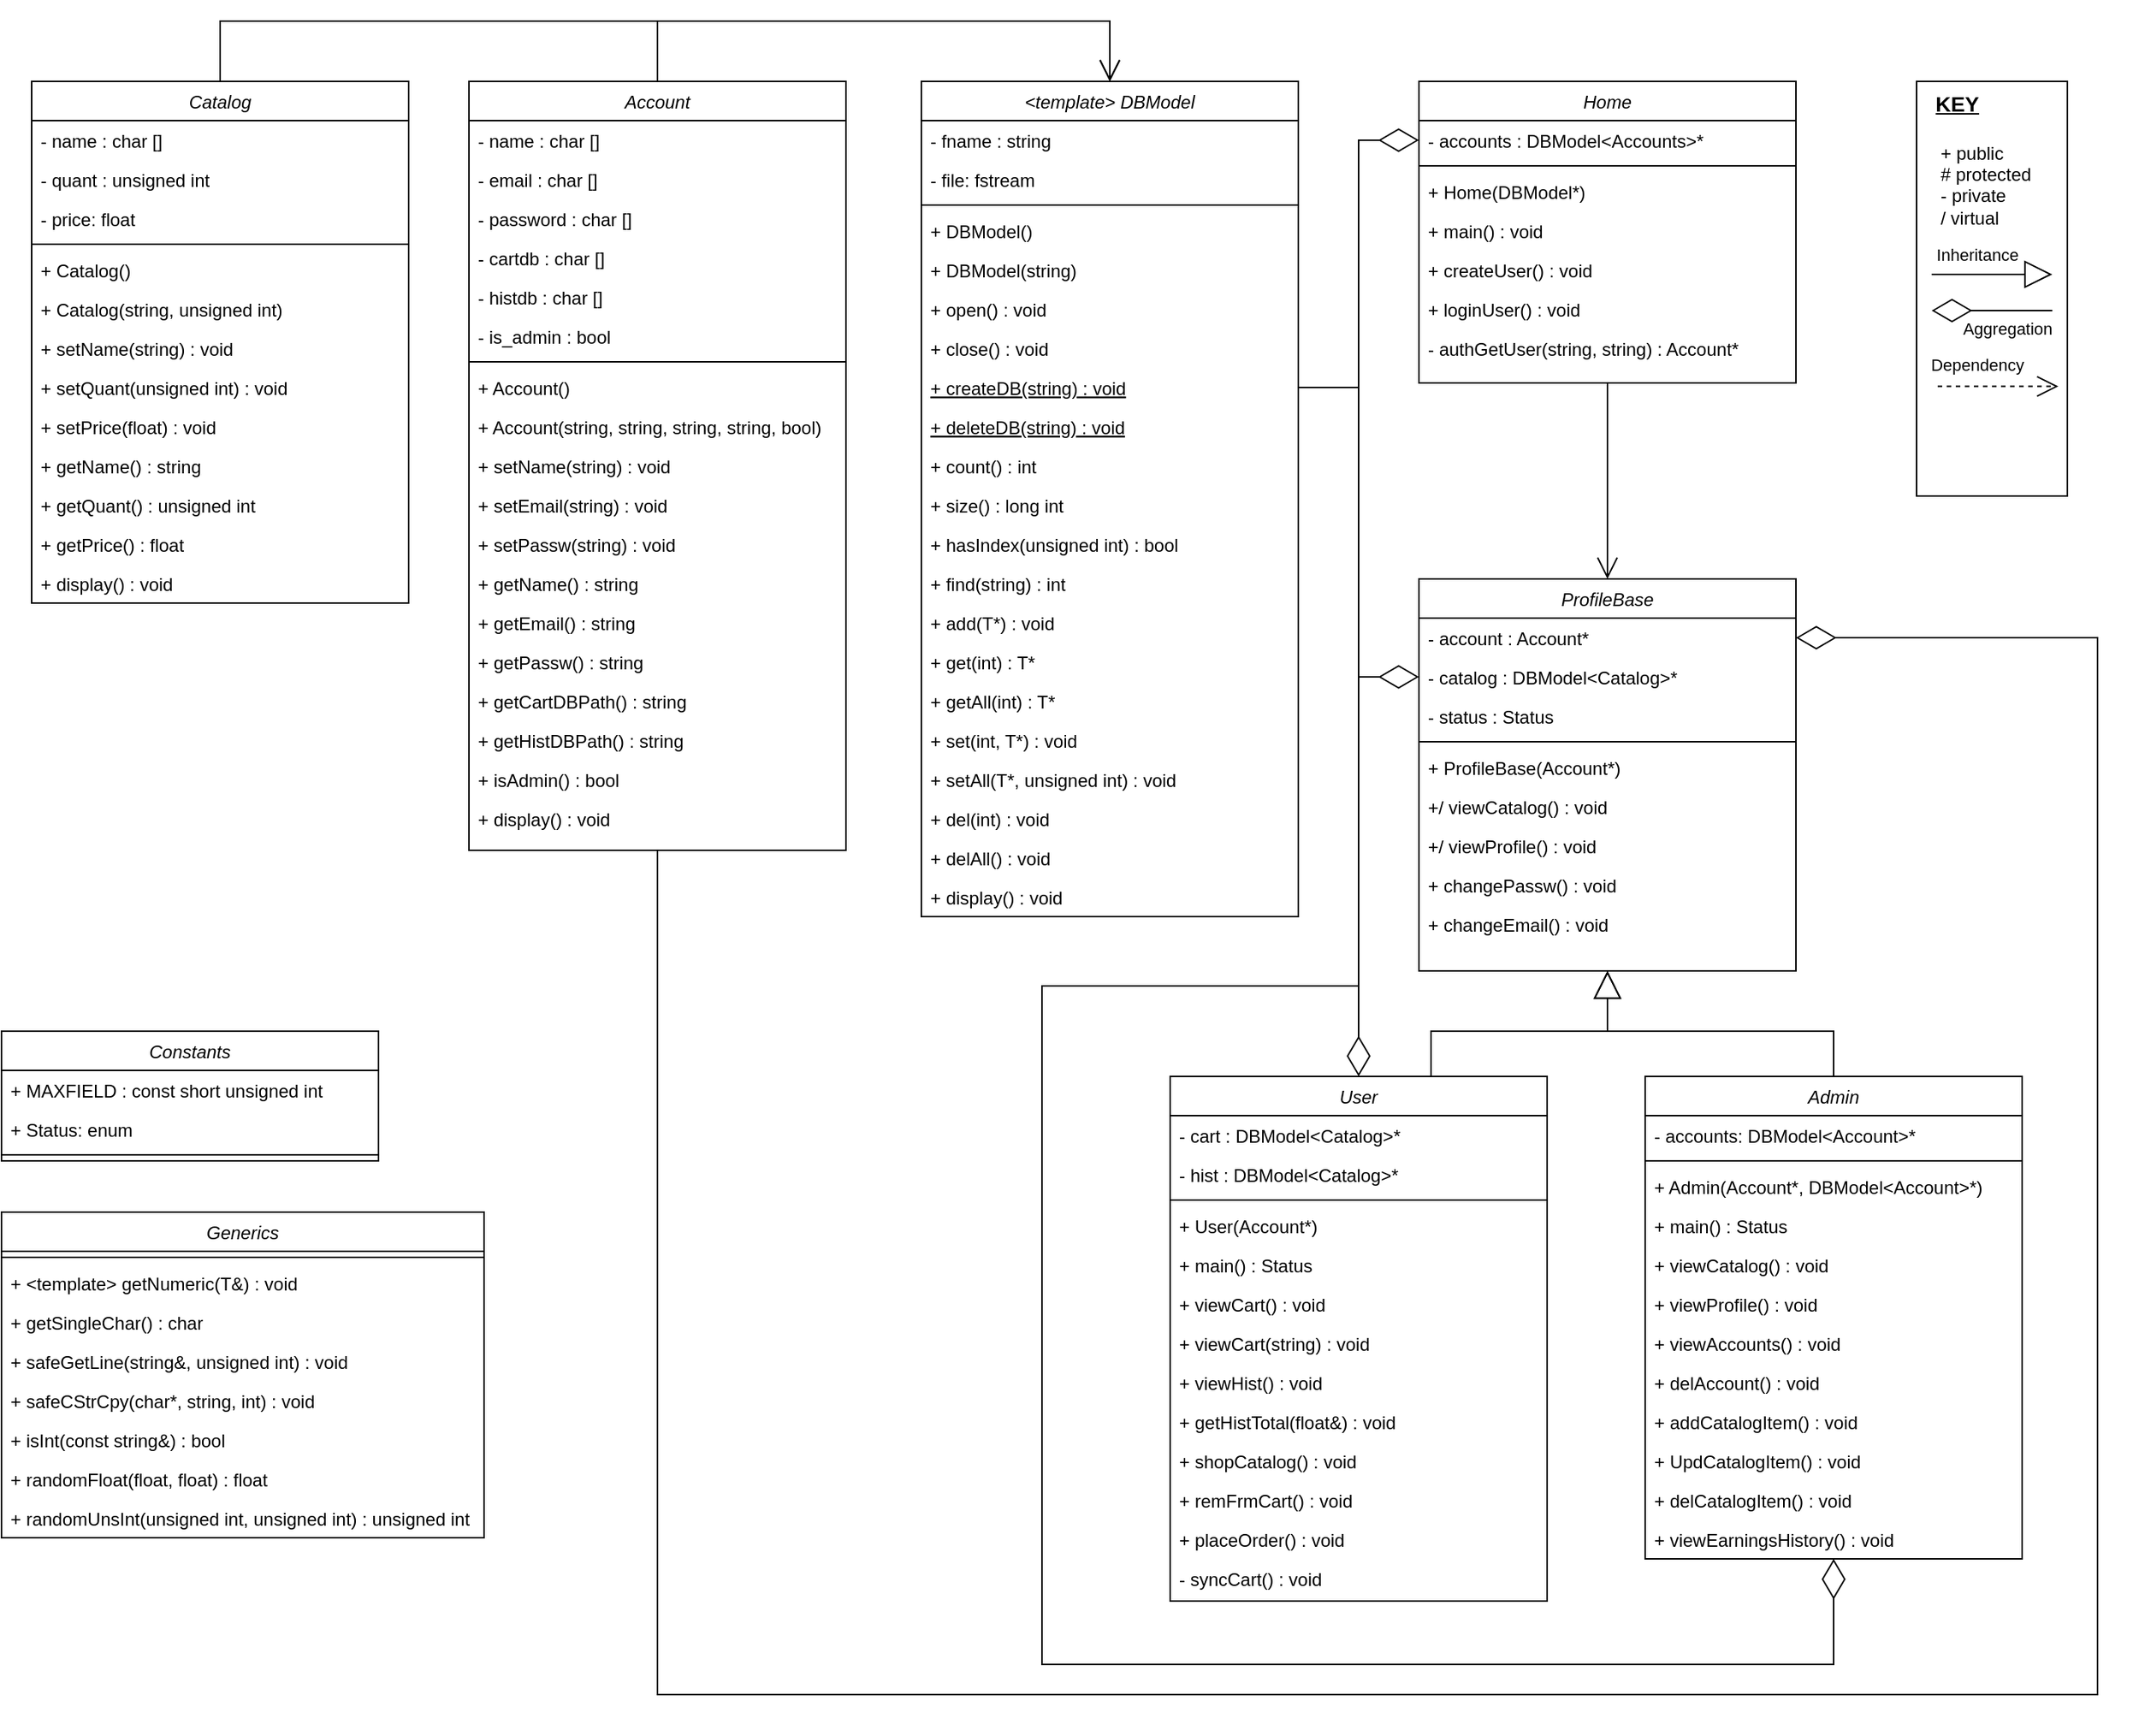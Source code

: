 <mxfile version="24.2.5" type="device">
  <diagram id="C5RBs43oDa-KdzZeNtuy" name="Page-1">
    <mxGraphModel dx="2607" dy="1520" grid="1" gridSize="10" guides="1" tooltips="1" connect="1" arrows="1" fold="1" page="1" pageScale="1" pageWidth="827" pageHeight="1169" math="0" shadow="0">
      <root>
        <mxCell id="WIyWlLk6GJQsqaUBKTNV-0" />
        <mxCell id="WIyWlLk6GJQsqaUBKTNV-1" parent="WIyWlLk6GJQsqaUBKTNV-0" />
        <mxCell id="A_SF2CJ10hSvZFllfSMF-27" value="" style="rounded=0;whiteSpace=wrap;html=1;" vertex="1" parent="WIyWlLk6GJQsqaUBKTNV-1">
          <mxGeometry x="1460" y="60" width="100" height="275" as="geometry" />
        </mxCell>
        <mxCell id="zkfFHV4jXpPFQw0GAbJ--0" value="Account" style="swimlane;fontStyle=2;align=center;verticalAlign=top;childLayout=stackLayout;horizontal=1;startSize=26;horizontalStack=0;resizeParent=1;resizeLast=0;collapsible=1;marginBottom=0;rounded=0;shadow=0;strokeWidth=1;" parent="WIyWlLk6GJQsqaUBKTNV-1" vertex="1">
          <mxGeometry x="500" y="60" width="250" height="510" as="geometry">
            <mxRectangle x="230" y="140" width="160" height="26" as="alternateBounds" />
          </mxGeometry>
        </mxCell>
        <mxCell id="zkfFHV4jXpPFQw0GAbJ--1" value="- name : char []" style="text;align=left;verticalAlign=top;spacingLeft=4;spacingRight=4;overflow=hidden;rotatable=0;points=[[0,0.5],[1,0.5]];portConstraint=eastwest;" parent="zkfFHV4jXpPFQw0GAbJ--0" vertex="1">
          <mxGeometry y="26" width="250" height="26" as="geometry" />
        </mxCell>
        <mxCell id="zkfFHV4jXpPFQw0GAbJ--2" value="- email : char []" style="text;align=left;verticalAlign=top;spacingLeft=4;spacingRight=4;overflow=hidden;rotatable=0;points=[[0,0.5],[1,0.5]];portConstraint=eastwest;rounded=0;shadow=0;html=0;" parent="zkfFHV4jXpPFQw0GAbJ--0" vertex="1">
          <mxGeometry y="52" width="250" height="26" as="geometry" />
        </mxCell>
        <mxCell id="hhxOPBRvzsJVmL06hj0q-4" value="- password : char []" style="text;align=left;verticalAlign=top;spacingLeft=4;spacingRight=4;overflow=hidden;rotatable=0;points=[[0,0.5],[1,0.5]];portConstraint=eastwest;rounded=0;shadow=0;html=0;" parent="zkfFHV4jXpPFQw0GAbJ--0" vertex="1">
          <mxGeometry y="78" width="250" height="26" as="geometry" />
        </mxCell>
        <mxCell id="hhxOPBRvzsJVmL06hj0q-8" value="- cartdb : char []" style="text;align=left;verticalAlign=top;spacingLeft=4;spacingRight=4;overflow=hidden;rotatable=0;points=[[0,0.5],[1,0.5]];portConstraint=eastwest;rounded=0;shadow=0;html=0;" parent="zkfFHV4jXpPFQw0GAbJ--0" vertex="1">
          <mxGeometry y="104" width="250" height="26" as="geometry" />
        </mxCell>
        <mxCell id="A_SF2CJ10hSvZFllfSMF-43" value="- histdb : char []" style="text;align=left;verticalAlign=top;spacingLeft=4;spacingRight=4;overflow=hidden;rotatable=0;points=[[0,0.5],[1,0.5]];portConstraint=eastwest;rounded=0;shadow=0;html=0;" vertex="1" parent="zkfFHV4jXpPFQw0GAbJ--0">
          <mxGeometry y="130" width="250" height="26" as="geometry" />
        </mxCell>
        <mxCell id="zkfFHV4jXpPFQw0GAbJ--3" value="- is_admin : bool" style="text;align=left;verticalAlign=top;spacingLeft=4;spacingRight=4;overflow=hidden;rotatable=0;points=[[0,0.5],[1,0.5]];portConstraint=eastwest;rounded=0;shadow=0;html=0;" parent="zkfFHV4jXpPFQw0GAbJ--0" vertex="1">
          <mxGeometry y="156" width="250" height="26" as="geometry" />
        </mxCell>
        <mxCell id="zkfFHV4jXpPFQw0GAbJ--4" value="" style="line;html=1;strokeWidth=1;align=left;verticalAlign=middle;spacingTop=-1;spacingLeft=3;spacingRight=3;rotatable=0;labelPosition=right;points=[];portConstraint=eastwest;" parent="zkfFHV4jXpPFQw0GAbJ--0" vertex="1">
          <mxGeometry y="182" width="250" height="8" as="geometry" />
        </mxCell>
        <mxCell id="hhxOPBRvzsJVmL06hj0q-10" value="+ Account()" style="text;align=left;verticalAlign=top;spacingLeft=4;spacingRight=4;overflow=hidden;rotatable=0;points=[[0,0.5],[1,0.5]];portConstraint=eastwest;" parent="zkfFHV4jXpPFQw0GAbJ--0" vertex="1">
          <mxGeometry y="190" width="250" height="26" as="geometry" />
        </mxCell>
        <mxCell id="hhxOPBRvzsJVmL06hj0q-11" value="+ Account(string, string, string, string, bool)" style="text;align=left;verticalAlign=top;spacingLeft=4;spacingRight=4;overflow=hidden;rotatable=0;points=[[0,0.5],[1,0.5]];portConstraint=eastwest;" parent="zkfFHV4jXpPFQw0GAbJ--0" vertex="1">
          <mxGeometry y="216" width="250" height="26" as="geometry" />
        </mxCell>
        <mxCell id="hhxOPBRvzsJVmL06hj0q-12" value="+ setName(string) : void" style="text;align=left;verticalAlign=top;spacingLeft=4;spacingRight=4;overflow=hidden;rotatable=0;points=[[0,0.5],[1,0.5]];portConstraint=eastwest;" parent="zkfFHV4jXpPFQw0GAbJ--0" vertex="1">
          <mxGeometry y="242" width="250" height="26" as="geometry" />
        </mxCell>
        <mxCell id="hhxOPBRvzsJVmL06hj0q-13" value="+ setEmail(string) : void" style="text;align=left;verticalAlign=top;spacingLeft=4;spacingRight=4;overflow=hidden;rotatable=0;points=[[0,0.5],[1,0.5]];portConstraint=eastwest;" parent="zkfFHV4jXpPFQw0GAbJ--0" vertex="1">
          <mxGeometry y="268" width="250" height="26" as="geometry" />
        </mxCell>
        <mxCell id="hhxOPBRvzsJVmL06hj0q-14" value="+ setPassw(string) : void" style="text;align=left;verticalAlign=top;spacingLeft=4;spacingRight=4;overflow=hidden;rotatable=0;points=[[0,0.5],[1,0.5]];portConstraint=eastwest;" parent="zkfFHV4jXpPFQw0GAbJ--0" vertex="1">
          <mxGeometry y="294" width="250" height="26" as="geometry" />
        </mxCell>
        <mxCell id="zkfFHV4jXpPFQw0GAbJ--5" value="+ getName() : string" style="text;align=left;verticalAlign=top;spacingLeft=4;spacingRight=4;overflow=hidden;rotatable=0;points=[[0,0.5],[1,0.5]];portConstraint=eastwest;" parent="zkfFHV4jXpPFQw0GAbJ--0" vertex="1">
          <mxGeometry y="320" width="250" height="26" as="geometry" />
        </mxCell>
        <mxCell id="hhxOPBRvzsJVmL06hj0q-5" value="+ getEmail() : string" style="text;align=left;verticalAlign=top;spacingLeft=4;spacingRight=4;overflow=hidden;rotatable=0;points=[[0,0.5],[1,0.5]];portConstraint=eastwest;" parent="zkfFHV4jXpPFQw0GAbJ--0" vertex="1">
          <mxGeometry y="346" width="250" height="26" as="geometry" />
        </mxCell>
        <mxCell id="hhxOPBRvzsJVmL06hj0q-6" value="+ getPassw() : string" style="text;align=left;verticalAlign=top;spacingLeft=4;spacingRight=4;overflow=hidden;rotatable=0;points=[[0,0.5],[1,0.5]];portConstraint=eastwest;" parent="zkfFHV4jXpPFQw0GAbJ--0" vertex="1">
          <mxGeometry y="372" width="250" height="26" as="geometry" />
        </mxCell>
        <mxCell id="hhxOPBRvzsJVmL06hj0q-7" value="+ getCartDBPath() : string" style="text;align=left;verticalAlign=top;spacingLeft=4;spacingRight=4;overflow=hidden;rotatable=0;points=[[0,0.5],[1,0.5]];portConstraint=eastwest;" parent="zkfFHV4jXpPFQw0GAbJ--0" vertex="1">
          <mxGeometry y="398" width="250" height="26" as="geometry" />
        </mxCell>
        <mxCell id="A_SF2CJ10hSvZFllfSMF-42" value="+ getHistDBPath() : string" style="text;align=left;verticalAlign=top;spacingLeft=4;spacingRight=4;overflow=hidden;rotatable=0;points=[[0,0.5],[1,0.5]];portConstraint=eastwest;" vertex="1" parent="zkfFHV4jXpPFQw0GAbJ--0">
          <mxGeometry y="424" width="250" height="26" as="geometry" />
        </mxCell>
        <mxCell id="hhxOPBRvzsJVmL06hj0q-15" value="+ isAdmin() : bool" style="text;align=left;verticalAlign=top;spacingLeft=4;spacingRight=4;overflow=hidden;rotatable=0;points=[[0,0.5],[1,0.5]];portConstraint=eastwest;" parent="zkfFHV4jXpPFQw0GAbJ--0" vertex="1">
          <mxGeometry y="450" width="250" height="26" as="geometry" />
        </mxCell>
        <mxCell id="hhxOPBRvzsJVmL06hj0q-9" value="+ display() : void" style="text;align=left;verticalAlign=top;spacingLeft=4;spacingRight=4;overflow=hidden;rotatable=0;points=[[0,0.5],[1,0.5]];portConstraint=eastwest;" parent="zkfFHV4jXpPFQw0GAbJ--0" vertex="1">
          <mxGeometry y="476" width="250" height="26" as="geometry" />
        </mxCell>
        <mxCell id="hhxOPBRvzsJVmL06hj0q-34" value="Catalog" style="swimlane;fontStyle=2;align=center;verticalAlign=top;childLayout=stackLayout;horizontal=1;startSize=26;horizontalStack=0;resizeParent=1;resizeLast=0;collapsible=1;marginBottom=0;rounded=0;shadow=0;strokeWidth=1;" parent="WIyWlLk6GJQsqaUBKTNV-1" vertex="1">
          <mxGeometry x="210" y="60" width="250" height="346" as="geometry">
            <mxRectangle x="230" y="140" width="160" height="26" as="alternateBounds" />
          </mxGeometry>
        </mxCell>
        <mxCell id="hhxOPBRvzsJVmL06hj0q-35" value="- name : char []" style="text;align=left;verticalAlign=top;spacingLeft=4;spacingRight=4;overflow=hidden;rotatable=0;points=[[0,0.5],[1,0.5]];portConstraint=eastwest;" parent="hhxOPBRvzsJVmL06hj0q-34" vertex="1">
          <mxGeometry y="26" width="250" height="26" as="geometry" />
        </mxCell>
        <mxCell id="hhxOPBRvzsJVmL06hj0q-36" value="- quant : unsigned int" style="text;align=left;verticalAlign=top;spacingLeft=4;spacingRight=4;overflow=hidden;rotatable=0;points=[[0,0.5],[1,0.5]];portConstraint=eastwest;rounded=0;shadow=0;html=0;" parent="hhxOPBRvzsJVmL06hj0q-34" vertex="1">
          <mxGeometry y="52" width="250" height="26" as="geometry" />
        </mxCell>
        <mxCell id="hhxOPBRvzsJVmL06hj0q-45" value="- price: float" style="text;align=left;verticalAlign=top;spacingLeft=4;spacingRight=4;overflow=hidden;rotatable=0;points=[[0,0.5],[1,0.5]];portConstraint=eastwest;rounded=0;shadow=0;html=0;" parent="hhxOPBRvzsJVmL06hj0q-34" vertex="1">
          <mxGeometry y="78" width="250" height="26" as="geometry" />
        </mxCell>
        <mxCell id="hhxOPBRvzsJVmL06hj0q-37" value="" style="line;html=1;strokeWidth=1;align=left;verticalAlign=middle;spacingTop=-1;spacingLeft=3;spacingRight=3;rotatable=0;labelPosition=right;points=[];portConstraint=eastwest;" parent="hhxOPBRvzsJVmL06hj0q-34" vertex="1">
          <mxGeometry y="104" width="250" height="8" as="geometry" />
        </mxCell>
        <mxCell id="hhxOPBRvzsJVmL06hj0q-38" value="+ Catalog()" style="text;align=left;verticalAlign=top;spacingLeft=4;spacingRight=4;overflow=hidden;rotatable=0;points=[[0,0.5],[1,0.5]];portConstraint=eastwest;" parent="hhxOPBRvzsJVmL06hj0q-34" vertex="1">
          <mxGeometry y="112" width="250" height="26" as="geometry" />
        </mxCell>
        <mxCell id="hhxOPBRvzsJVmL06hj0q-39" value="+ Catalog(string, unsigned int)" style="text;align=left;verticalAlign=top;spacingLeft=4;spacingRight=4;overflow=hidden;rotatable=0;points=[[0,0.5],[1,0.5]];portConstraint=eastwest;" parent="hhxOPBRvzsJVmL06hj0q-34" vertex="1">
          <mxGeometry y="138" width="250" height="26" as="geometry" />
        </mxCell>
        <mxCell id="hhxOPBRvzsJVmL06hj0q-40" value="+ setName(string) : void" style="text;align=left;verticalAlign=top;spacingLeft=4;spacingRight=4;overflow=hidden;rotatable=0;points=[[0,0.5],[1,0.5]];portConstraint=eastwest;" parent="hhxOPBRvzsJVmL06hj0q-34" vertex="1">
          <mxGeometry y="164" width="250" height="26" as="geometry" />
        </mxCell>
        <mxCell id="hhxOPBRvzsJVmL06hj0q-41" value="+ setQuant(unsigned int) : void" style="text;align=left;verticalAlign=top;spacingLeft=4;spacingRight=4;overflow=hidden;rotatable=0;points=[[0,0.5],[1,0.5]];portConstraint=eastwest;" parent="hhxOPBRvzsJVmL06hj0q-34" vertex="1">
          <mxGeometry y="190" width="250" height="26" as="geometry" />
        </mxCell>
        <mxCell id="hhxOPBRvzsJVmL06hj0q-46" value="+ setPrice(float) : void" style="text;align=left;verticalAlign=top;spacingLeft=4;spacingRight=4;overflow=hidden;rotatable=0;points=[[0,0.5],[1,0.5]];portConstraint=eastwest;" parent="hhxOPBRvzsJVmL06hj0q-34" vertex="1">
          <mxGeometry y="216" width="250" height="26" as="geometry" />
        </mxCell>
        <mxCell id="hhxOPBRvzsJVmL06hj0q-42" value="+ getName() : string" style="text;align=left;verticalAlign=top;spacingLeft=4;spacingRight=4;overflow=hidden;rotatable=0;points=[[0,0.5],[1,0.5]];portConstraint=eastwest;" parent="hhxOPBRvzsJVmL06hj0q-34" vertex="1">
          <mxGeometry y="242" width="250" height="26" as="geometry" />
        </mxCell>
        <mxCell id="hhxOPBRvzsJVmL06hj0q-43" value="+ getQuant() : unsigned int" style="text;align=left;verticalAlign=top;spacingLeft=4;spacingRight=4;overflow=hidden;rotatable=0;points=[[0,0.5],[1,0.5]];portConstraint=eastwest;" parent="hhxOPBRvzsJVmL06hj0q-34" vertex="1">
          <mxGeometry y="268" width="250" height="26" as="geometry" />
        </mxCell>
        <mxCell id="hhxOPBRvzsJVmL06hj0q-47" value="+ getPrice() : float" style="text;align=left;verticalAlign=top;spacingLeft=4;spacingRight=4;overflow=hidden;rotatable=0;points=[[0,0.5],[1,0.5]];portConstraint=eastwest;" parent="hhxOPBRvzsJVmL06hj0q-34" vertex="1">
          <mxGeometry y="294" width="250" height="26" as="geometry" />
        </mxCell>
        <mxCell id="hhxOPBRvzsJVmL06hj0q-44" value="+ display() : void" style="text;align=left;verticalAlign=top;spacingLeft=4;spacingRight=4;overflow=hidden;rotatable=0;points=[[0,0.5],[1,0.5]];portConstraint=eastwest;" parent="hhxOPBRvzsJVmL06hj0q-34" vertex="1">
          <mxGeometry y="320" width="250" height="26" as="geometry" />
        </mxCell>
        <mxCell id="hhxOPBRvzsJVmL06hj0q-48" value="&lt;template&gt; DBModel" style="swimlane;fontStyle=2;align=center;verticalAlign=top;childLayout=stackLayout;horizontal=1;startSize=26;horizontalStack=0;resizeParent=1;resizeLast=0;collapsible=1;marginBottom=0;rounded=0;shadow=0;strokeWidth=1;" parent="WIyWlLk6GJQsqaUBKTNV-1" vertex="1">
          <mxGeometry x="800" y="60" width="250" height="554" as="geometry">
            <mxRectangle x="230" y="140" width="160" height="26" as="alternateBounds" />
          </mxGeometry>
        </mxCell>
        <mxCell id="hhxOPBRvzsJVmL06hj0q-49" value="- fname : string" style="text;align=left;verticalAlign=top;spacingLeft=4;spacingRight=4;overflow=hidden;rotatable=0;points=[[0,0.5],[1,0.5]];portConstraint=eastwest;" parent="hhxOPBRvzsJVmL06hj0q-48" vertex="1">
          <mxGeometry y="26" width="250" height="26" as="geometry" />
        </mxCell>
        <mxCell id="hhxOPBRvzsJVmL06hj0q-50" value="- file: fstream" style="text;align=left;verticalAlign=top;spacingLeft=4;spacingRight=4;overflow=hidden;rotatable=0;points=[[0,0.5],[1,0.5]];portConstraint=eastwest;rounded=0;shadow=0;html=0;" parent="hhxOPBRvzsJVmL06hj0q-48" vertex="1">
          <mxGeometry y="52" width="250" height="26" as="geometry" />
        </mxCell>
        <mxCell id="hhxOPBRvzsJVmL06hj0q-51" value="" style="line;html=1;strokeWidth=1;align=left;verticalAlign=middle;spacingTop=-1;spacingLeft=3;spacingRight=3;rotatable=0;labelPosition=right;points=[];portConstraint=eastwest;" parent="hhxOPBRvzsJVmL06hj0q-48" vertex="1">
          <mxGeometry y="78" width="250" height="8" as="geometry" />
        </mxCell>
        <mxCell id="hhxOPBRvzsJVmL06hj0q-52" value="+ DBModel()" style="text;align=left;verticalAlign=top;spacingLeft=4;spacingRight=4;overflow=hidden;rotatable=0;points=[[0,0.5],[1,0.5]];portConstraint=eastwest;" parent="hhxOPBRvzsJVmL06hj0q-48" vertex="1">
          <mxGeometry y="86" width="250" height="26" as="geometry" />
        </mxCell>
        <mxCell id="hhxOPBRvzsJVmL06hj0q-53" value="+ DBModel(string)" style="text;align=left;verticalAlign=top;spacingLeft=4;spacingRight=4;overflow=hidden;rotatable=0;points=[[0,0.5],[1,0.5]];portConstraint=eastwest;" parent="hhxOPBRvzsJVmL06hj0q-48" vertex="1">
          <mxGeometry y="112" width="250" height="26" as="geometry" />
        </mxCell>
        <mxCell id="hhxOPBRvzsJVmL06hj0q-54" value="+ open() : void" style="text;align=left;verticalAlign=top;spacingLeft=4;spacingRight=4;overflow=hidden;rotatable=0;points=[[0,0.5],[1,0.5]];portConstraint=eastwest;" parent="hhxOPBRvzsJVmL06hj0q-48" vertex="1">
          <mxGeometry y="138" width="250" height="26" as="geometry" />
        </mxCell>
        <mxCell id="hhxOPBRvzsJVmL06hj0q-55" value="+ close() : void" style="text;align=left;verticalAlign=top;spacingLeft=4;spacingRight=4;overflow=hidden;rotatable=0;points=[[0,0.5],[1,0.5]];portConstraint=eastwest;" parent="hhxOPBRvzsJVmL06hj0q-48" vertex="1">
          <mxGeometry y="164" width="250" height="26" as="geometry" />
        </mxCell>
        <mxCell id="hhxOPBRvzsJVmL06hj0q-56" value="+ createDB(string) : void" style="text;align=left;verticalAlign=top;spacingLeft=4;spacingRight=4;overflow=hidden;rotatable=0;points=[[0,0.5],[1,0.5]];portConstraint=eastwest;fontStyle=4" parent="hhxOPBRvzsJVmL06hj0q-48" vertex="1">
          <mxGeometry y="190" width="250" height="26" as="geometry" />
        </mxCell>
        <mxCell id="hhxOPBRvzsJVmL06hj0q-57" value="+ deleteDB(string) : void" style="text;align=left;verticalAlign=top;spacingLeft=4;spacingRight=4;overflow=hidden;rotatable=0;points=[[0,0.5],[1,0.5]];portConstraint=eastwest;fontStyle=4" parent="hhxOPBRvzsJVmL06hj0q-48" vertex="1">
          <mxGeometry y="216" width="250" height="26" as="geometry" />
        </mxCell>
        <mxCell id="hhxOPBRvzsJVmL06hj0q-58" value="+ count() : int" style="text;align=left;verticalAlign=top;spacingLeft=4;spacingRight=4;overflow=hidden;rotatable=0;points=[[0,0.5],[1,0.5]];portConstraint=eastwest;" parent="hhxOPBRvzsJVmL06hj0q-48" vertex="1">
          <mxGeometry y="242" width="250" height="26" as="geometry" />
        </mxCell>
        <mxCell id="hhxOPBRvzsJVmL06hj0q-62" value="+ size() : long int" style="text;align=left;verticalAlign=top;spacingLeft=4;spacingRight=4;overflow=hidden;rotatable=0;points=[[0,0.5],[1,0.5]];portConstraint=eastwest;" parent="hhxOPBRvzsJVmL06hj0q-48" vertex="1">
          <mxGeometry y="268" width="250" height="26" as="geometry" />
        </mxCell>
        <mxCell id="hhxOPBRvzsJVmL06hj0q-63" value="+ hasIndex(unsigned int) : bool" style="text;align=left;verticalAlign=top;spacingLeft=4;spacingRight=4;overflow=hidden;rotatable=0;points=[[0,0.5],[1,0.5]];portConstraint=eastwest;" parent="hhxOPBRvzsJVmL06hj0q-48" vertex="1">
          <mxGeometry y="294" width="250" height="26" as="geometry" />
        </mxCell>
        <mxCell id="hhxOPBRvzsJVmL06hj0q-64" value="+ find(string) : int" style="text;align=left;verticalAlign=top;spacingLeft=4;spacingRight=4;overflow=hidden;rotatable=0;points=[[0,0.5],[1,0.5]];portConstraint=eastwest;" parent="hhxOPBRvzsJVmL06hj0q-48" vertex="1">
          <mxGeometry y="320" width="250" height="26" as="geometry" />
        </mxCell>
        <mxCell id="hhxOPBRvzsJVmL06hj0q-66" value="+ add(T*) : void" style="text;align=left;verticalAlign=top;spacingLeft=4;spacingRight=4;overflow=hidden;rotatable=0;points=[[0,0.5],[1,0.5]];portConstraint=eastwest;" parent="hhxOPBRvzsJVmL06hj0q-48" vertex="1">
          <mxGeometry y="346" width="250" height="26" as="geometry" />
        </mxCell>
        <mxCell id="hhxOPBRvzsJVmL06hj0q-65" value="+ get(int) : T*" style="text;align=left;verticalAlign=top;spacingLeft=4;spacingRight=4;overflow=hidden;rotatable=0;points=[[0,0.5],[1,0.5]];portConstraint=eastwest;" parent="hhxOPBRvzsJVmL06hj0q-48" vertex="1">
          <mxGeometry y="372" width="250" height="26" as="geometry" />
        </mxCell>
        <mxCell id="hhxOPBRvzsJVmL06hj0q-69" value="+ getAll(int) : T*" style="text;align=left;verticalAlign=top;spacingLeft=4;spacingRight=4;overflow=hidden;rotatable=0;points=[[0,0.5],[1,0.5]];portConstraint=eastwest;" parent="hhxOPBRvzsJVmL06hj0q-48" vertex="1">
          <mxGeometry y="398" width="250" height="26" as="geometry" />
        </mxCell>
        <mxCell id="hhxOPBRvzsJVmL06hj0q-68" value="+ set(int, T*) : void" style="text;align=left;verticalAlign=top;spacingLeft=4;spacingRight=4;overflow=hidden;rotatable=0;points=[[0,0.5],[1,0.5]];portConstraint=eastwest;" parent="hhxOPBRvzsJVmL06hj0q-48" vertex="1">
          <mxGeometry y="424" width="250" height="26" as="geometry" />
        </mxCell>
        <mxCell id="hhxOPBRvzsJVmL06hj0q-70" value="+ setAll(T*, unsigned int) : void" style="text;align=left;verticalAlign=top;spacingLeft=4;spacingRight=4;overflow=hidden;rotatable=0;points=[[0,0.5],[1,0.5]];portConstraint=eastwest;" parent="hhxOPBRvzsJVmL06hj0q-48" vertex="1">
          <mxGeometry y="450" width="250" height="26" as="geometry" />
        </mxCell>
        <mxCell id="hhxOPBRvzsJVmL06hj0q-71" value="+ del(int) : void" style="text;align=left;verticalAlign=top;spacingLeft=4;spacingRight=4;overflow=hidden;rotatable=0;points=[[0,0.5],[1,0.5]];portConstraint=eastwest;" parent="hhxOPBRvzsJVmL06hj0q-48" vertex="1">
          <mxGeometry y="476" width="250" height="26" as="geometry" />
        </mxCell>
        <mxCell id="hhxOPBRvzsJVmL06hj0q-72" value="+ delAll() : void" style="text;align=left;verticalAlign=top;spacingLeft=4;spacingRight=4;overflow=hidden;rotatable=0;points=[[0,0.5],[1,0.5]];portConstraint=eastwest;" parent="hhxOPBRvzsJVmL06hj0q-48" vertex="1">
          <mxGeometry y="502" width="250" height="26" as="geometry" />
        </mxCell>
        <mxCell id="hhxOPBRvzsJVmL06hj0q-73" value="+ display() : void" style="text;align=left;verticalAlign=top;spacingLeft=4;spacingRight=4;overflow=hidden;rotatable=0;points=[[0,0.5],[1,0.5]];portConstraint=eastwest;" parent="hhxOPBRvzsJVmL06hj0q-48" vertex="1">
          <mxGeometry y="528" width="250" height="26" as="geometry" />
        </mxCell>
        <mxCell id="A_SF2CJ10hSvZFllfSMF-0" value="Home" style="swimlane;fontStyle=2;align=center;verticalAlign=top;childLayout=stackLayout;horizontal=1;startSize=26;horizontalStack=0;resizeParent=1;resizeLast=0;collapsible=1;marginBottom=0;rounded=0;shadow=0;strokeWidth=1;" vertex="1" parent="WIyWlLk6GJQsqaUBKTNV-1">
          <mxGeometry x="1130" y="60" width="250" height="200" as="geometry">
            <mxRectangle x="230" y="140" width="160" height="26" as="alternateBounds" />
          </mxGeometry>
        </mxCell>
        <mxCell id="A_SF2CJ10hSvZFllfSMF-1" value="- accounts : DBModel&lt;Accounts&gt;*" style="text;align=left;verticalAlign=top;spacingLeft=4;spacingRight=4;overflow=hidden;rotatable=0;points=[[0,0.5],[1,0.5]];portConstraint=eastwest;" vertex="1" parent="A_SF2CJ10hSvZFllfSMF-0">
          <mxGeometry y="26" width="250" height="26" as="geometry" />
        </mxCell>
        <mxCell id="A_SF2CJ10hSvZFllfSMF-4" value="" style="line;html=1;strokeWidth=1;align=left;verticalAlign=middle;spacingTop=-1;spacingLeft=3;spacingRight=3;rotatable=0;labelPosition=right;points=[];portConstraint=eastwest;" vertex="1" parent="A_SF2CJ10hSvZFllfSMF-0">
          <mxGeometry y="52" width="250" height="8" as="geometry" />
        </mxCell>
        <mxCell id="A_SF2CJ10hSvZFllfSMF-5" value="+ Home(DBModel*)" style="text;align=left;verticalAlign=top;spacingLeft=4;spacingRight=4;overflow=hidden;rotatable=0;points=[[0,0.5],[1,0.5]];portConstraint=eastwest;" vertex="1" parent="A_SF2CJ10hSvZFllfSMF-0">
          <mxGeometry y="60" width="250" height="26" as="geometry" />
        </mxCell>
        <mxCell id="A_SF2CJ10hSvZFllfSMF-6" value="+ main() : void" style="text;align=left;verticalAlign=top;spacingLeft=4;spacingRight=4;overflow=hidden;rotatable=0;points=[[0,0.5],[1,0.5]];portConstraint=eastwest;" vertex="1" parent="A_SF2CJ10hSvZFllfSMF-0">
          <mxGeometry y="86" width="250" height="26" as="geometry" />
        </mxCell>
        <mxCell id="A_SF2CJ10hSvZFllfSMF-7" value="+ createUser() : void" style="text;align=left;verticalAlign=top;spacingLeft=4;spacingRight=4;overflow=hidden;rotatable=0;points=[[0,0.5],[1,0.5]];portConstraint=eastwest;" vertex="1" parent="A_SF2CJ10hSvZFllfSMF-0">
          <mxGeometry y="112" width="250" height="26" as="geometry" />
        </mxCell>
        <mxCell id="A_SF2CJ10hSvZFllfSMF-8" value="+ loginUser() : void" style="text;align=left;verticalAlign=top;spacingLeft=4;spacingRight=4;overflow=hidden;rotatable=0;points=[[0,0.5],[1,0.5]];portConstraint=eastwest;" vertex="1" parent="A_SF2CJ10hSvZFllfSMF-0">
          <mxGeometry y="138" width="250" height="26" as="geometry" />
        </mxCell>
        <mxCell id="A_SF2CJ10hSvZFllfSMF-13" value="- authGetUser(string, string) : Account*" style="text;align=left;verticalAlign=top;spacingLeft=4;spacingRight=4;overflow=hidden;rotatable=0;points=[[0,0.5],[1,0.5]];portConstraint=eastwest;" vertex="1" parent="A_SF2CJ10hSvZFllfSMF-0">
          <mxGeometry y="164" width="250" height="26" as="geometry" />
        </mxCell>
        <mxCell id="A_SF2CJ10hSvZFllfSMF-18" value="Dependency" style="endArrow=open;dashed=1;endFill=0;endSize=12;html=1;rounded=0;edgeStyle=orthogonalEdgeStyle;" edge="1" parent="WIyWlLk6GJQsqaUBKTNV-1">
          <mxGeometry x="-0.35" y="14" width="160" relative="1" as="geometry">
            <mxPoint x="1474" y="262.29" as="sourcePoint" />
            <mxPoint x="1554" y="262.29" as="targetPoint" />
            <mxPoint as="offset" />
          </mxGeometry>
        </mxCell>
        <mxCell id="hhxOPBRvzsJVmL06hj0q-1" value="&amp;nbsp; &lt;b&gt;&lt;u&gt;&lt;font style=&quot;font-size: 14px;&quot;&gt;KEY&lt;/font&gt;&lt;/u&gt;&lt;/b&gt;&lt;div&gt;&lt;span style=&quot;font-size: 14px;&quot;&gt;&lt;b&gt;&lt;u&gt;&lt;br&gt;&lt;/u&gt;&lt;/b&gt;&lt;/span&gt;&lt;div&gt;&amp;nbsp; &amp;nbsp;+ public&lt;div&gt;&amp;nbsp; &amp;nbsp;# protected&lt;/div&gt;&lt;div&gt;&amp;nbsp; &amp;nbsp;- private&lt;/div&gt;&lt;/div&gt;&lt;/div&gt;&lt;div&gt;&amp;nbsp; &amp;nbsp;/ virtual&lt;/div&gt;" style="rounded=0;whiteSpace=wrap;html=1;align=left;strokeColor=none;" parent="WIyWlLk6GJQsqaUBKTNV-1" vertex="1">
          <mxGeometry x="1464" y="64" width="90" height="96" as="geometry" />
        </mxCell>
        <mxCell id="hhxOPBRvzsJVmL06hj0q-3" value="Inheritance" style="endArrow=block;endSize=16;endFill=0;html=1;rounded=0;edgeStyle=orthogonalEdgeStyle;" parent="WIyWlLk6GJQsqaUBKTNV-1" edge="1">
          <mxGeometry x="-0.25" y="13" width="160" relative="1" as="geometry">
            <mxPoint x="1470" y="187.995" as="sourcePoint" />
            <mxPoint x="1550" y="188" as="targetPoint" />
            <mxPoint as="offset" />
          </mxGeometry>
        </mxCell>
        <mxCell id="A_SF2CJ10hSvZFllfSMF-34" value="Aggregation" style="endArrow=diamondThin;endFill=0;endSize=24;html=1;rounded=0;edgeStyle=orthogonalEdgeStyle;" edge="1" parent="WIyWlLk6GJQsqaUBKTNV-1">
          <mxGeometry x="-0.25" y="12" width="160" relative="1" as="geometry">
            <mxPoint x="1550" y="212" as="sourcePoint" />
            <mxPoint x="1470" y="212" as="targetPoint" />
            <mxPoint as="offset" />
          </mxGeometry>
        </mxCell>
        <mxCell id="A_SF2CJ10hSvZFllfSMF-38" value="" style="endArrow=open;endFill=0;endSize=12;html=1;rounded=0;exitX=0.5;exitY=0;exitDx=0;exitDy=0;edgeStyle=orthogonalEdgeStyle;entryX=0.5;entryY=0;entryDx=0;entryDy=0;" edge="1" parent="WIyWlLk6GJQsqaUBKTNV-1" source="zkfFHV4jXpPFQw0GAbJ--0" target="hhxOPBRvzsJVmL06hj0q-48">
          <mxGeometry x="-0.1" y="10" width="160" relative="1" as="geometry">
            <mxPoint x="84" y="320" as="sourcePoint" />
            <mxPoint x="164" y="320" as="targetPoint" />
            <mxPoint as="offset" />
            <Array as="points">
              <mxPoint x="625" y="20" />
              <mxPoint x="925" y="20" />
            </Array>
          </mxGeometry>
        </mxCell>
        <mxCell id="A_SF2CJ10hSvZFllfSMF-40" value="" style="endArrow=open;endFill=0;endSize=12;html=1;rounded=0;edgeStyle=orthogonalEdgeStyle;entryX=0.5;entryY=0;entryDx=0;entryDy=0;exitX=0.5;exitY=0;exitDx=0;exitDy=0;" edge="1" parent="WIyWlLk6GJQsqaUBKTNV-1" source="hhxOPBRvzsJVmL06hj0q-34" target="hhxOPBRvzsJVmL06hj0q-48">
          <mxGeometry x="-0.1" y="10" width="160" relative="1" as="geometry">
            <mxPoint x="1270" as="sourcePoint" />
            <mxPoint x="935" y="70" as="targetPoint" />
            <mxPoint as="offset" />
            <Array as="points">
              <mxPoint x="335" y="20" />
              <mxPoint x="925" y="20" />
            </Array>
          </mxGeometry>
        </mxCell>
        <mxCell id="A_SF2CJ10hSvZFllfSMF-41" value="" style="endArrow=diamondThin;endFill=0;endSize=24;html=1;rounded=0;edgeStyle=orthogonalEdgeStyle;entryX=0;entryY=0.5;entryDx=0;entryDy=0;exitX=1;exitY=0.5;exitDx=0;exitDy=0;" edge="1" parent="WIyWlLk6GJQsqaUBKTNV-1" source="hhxOPBRvzsJVmL06hj0q-56" target="A_SF2CJ10hSvZFllfSMF-1">
          <mxGeometry x="-0.25" y="12" width="160" relative="1" as="geometry">
            <mxPoint x="1050" y="250" as="sourcePoint" />
            <mxPoint x="80" y="142" as="targetPoint" />
            <mxPoint as="offset" />
            <Array as="points">
              <mxPoint x="1090" y="263" />
              <mxPoint x="1090" y="99" />
            </Array>
          </mxGeometry>
        </mxCell>
        <mxCell id="A_SF2CJ10hSvZFllfSMF-62" value="" style="endArrow=diamondThin;endFill=0;endSize=24;html=1;rounded=0;edgeStyle=orthogonalEdgeStyle;exitX=1;exitY=0.5;exitDx=0;exitDy=0;entryX=0;entryY=0.5;entryDx=0;entryDy=0;" edge="1" parent="WIyWlLk6GJQsqaUBKTNV-1" source="hhxOPBRvzsJVmL06hj0q-56" target="A_SF2CJ10hSvZFllfSMF-104">
          <mxGeometry x="-0.25" y="12" width="160" relative="1" as="geometry">
            <mxPoint x="590.0" y="720" as="sourcePoint" />
            <mxPoint x="1130" y="370" as="targetPoint" />
            <mxPoint as="offset" />
            <Array as="points">
              <mxPoint x="1090" y="263" />
              <mxPoint x="1090" y="455" />
            </Array>
          </mxGeometry>
        </mxCell>
        <mxCell id="A_SF2CJ10hSvZFllfSMF-69" value="Admin" style="swimlane;fontStyle=2;align=center;verticalAlign=top;childLayout=stackLayout;horizontal=1;startSize=26;horizontalStack=0;resizeParent=1;resizeLast=0;collapsible=1;marginBottom=0;rounded=0;shadow=0;strokeWidth=1;" vertex="1" parent="WIyWlLk6GJQsqaUBKTNV-1">
          <mxGeometry x="1280" y="720" width="250" height="320" as="geometry">
            <mxRectangle x="230" y="140" width="160" height="26" as="alternateBounds" />
          </mxGeometry>
        </mxCell>
        <mxCell id="A_SF2CJ10hSvZFllfSMF-70" value="- accounts: DBModel&lt;Account&gt;*" style="text;align=left;verticalAlign=top;spacingLeft=4;spacingRight=4;overflow=hidden;rotatable=0;points=[[0,0.5],[1,0.5]];portConstraint=eastwest;" vertex="1" parent="A_SF2CJ10hSvZFllfSMF-69">
          <mxGeometry y="26" width="250" height="26" as="geometry" />
        </mxCell>
        <mxCell id="A_SF2CJ10hSvZFllfSMF-72" value="" style="line;html=1;strokeWidth=1;align=left;verticalAlign=middle;spacingTop=-1;spacingLeft=3;spacingRight=3;rotatable=0;labelPosition=right;points=[];portConstraint=eastwest;" vertex="1" parent="A_SF2CJ10hSvZFllfSMF-69">
          <mxGeometry y="52" width="250" height="8" as="geometry" />
        </mxCell>
        <mxCell id="A_SF2CJ10hSvZFllfSMF-73" value="+ Admin(Account*, DBModel&lt;Account&gt;*)" style="text;align=left;verticalAlign=top;spacingLeft=4;spacingRight=4;overflow=hidden;rotatable=0;points=[[0,0.5],[1,0.5]];portConstraint=eastwest;" vertex="1" parent="A_SF2CJ10hSvZFllfSMF-69">
          <mxGeometry y="60" width="250" height="26" as="geometry" />
        </mxCell>
        <mxCell id="A_SF2CJ10hSvZFllfSMF-74" value="+ main() : Status" style="text;align=left;verticalAlign=top;spacingLeft=4;spacingRight=4;overflow=hidden;rotatable=0;points=[[0,0.5],[1,0.5]];portConstraint=eastwest;" vertex="1" parent="A_SF2CJ10hSvZFllfSMF-69">
          <mxGeometry y="86" width="250" height="26" as="geometry" />
        </mxCell>
        <mxCell id="A_SF2CJ10hSvZFllfSMF-75" value="+ viewCatalog() : void" style="text;align=left;verticalAlign=top;spacingLeft=4;spacingRight=4;overflow=hidden;rotatable=0;points=[[0,0.5],[1,0.5]];portConstraint=eastwest;" vertex="1" parent="A_SF2CJ10hSvZFllfSMF-69">
          <mxGeometry y="112" width="250" height="26" as="geometry" />
        </mxCell>
        <mxCell id="A_SF2CJ10hSvZFllfSMF-76" value="+ viewProfile() : void" style="text;align=left;verticalAlign=top;spacingLeft=4;spacingRight=4;overflow=hidden;rotatable=0;points=[[0,0.5],[1,0.5]];portConstraint=eastwest;" vertex="1" parent="A_SF2CJ10hSvZFllfSMF-69">
          <mxGeometry y="138" width="250" height="26" as="geometry" />
        </mxCell>
        <mxCell id="A_SF2CJ10hSvZFllfSMF-77" value="+ viewAccounts() : void" style="text;align=left;verticalAlign=top;spacingLeft=4;spacingRight=4;overflow=hidden;rotatable=0;points=[[0,0.5],[1,0.5]];portConstraint=eastwest;" vertex="1" parent="A_SF2CJ10hSvZFllfSMF-69">
          <mxGeometry y="164" width="250" height="26" as="geometry" />
        </mxCell>
        <mxCell id="A_SF2CJ10hSvZFllfSMF-78" value="+ delAccount() : void" style="text;align=left;verticalAlign=top;spacingLeft=4;spacingRight=4;overflow=hidden;rotatable=0;points=[[0,0.5],[1,0.5]];portConstraint=eastwest;" vertex="1" parent="A_SF2CJ10hSvZFllfSMF-69">
          <mxGeometry y="190" width="250" height="26" as="geometry" />
        </mxCell>
        <mxCell id="A_SF2CJ10hSvZFllfSMF-79" value="+ addCatalogItem() : void" style="text;align=left;verticalAlign=top;spacingLeft=4;spacingRight=4;overflow=hidden;rotatable=0;points=[[0,0.5],[1,0.5]];portConstraint=eastwest;" vertex="1" parent="A_SF2CJ10hSvZFllfSMF-69">
          <mxGeometry y="216" width="250" height="26" as="geometry" />
        </mxCell>
        <mxCell id="A_SF2CJ10hSvZFllfSMF-80" value="+ UpdCatalogItem() : void" style="text;align=left;verticalAlign=top;spacingLeft=4;spacingRight=4;overflow=hidden;rotatable=0;points=[[0,0.5],[1,0.5]];portConstraint=eastwest;" vertex="1" parent="A_SF2CJ10hSvZFllfSMF-69">
          <mxGeometry y="242" width="250" height="26" as="geometry" />
        </mxCell>
        <mxCell id="A_SF2CJ10hSvZFllfSMF-81" value="+ delCatalogItem() : void" style="text;align=left;verticalAlign=top;spacingLeft=4;spacingRight=4;overflow=hidden;rotatable=0;points=[[0,0.5],[1,0.5]];portConstraint=eastwest;" vertex="1" parent="A_SF2CJ10hSvZFllfSMF-69">
          <mxGeometry y="268" width="250" height="26" as="geometry" />
        </mxCell>
        <mxCell id="A_SF2CJ10hSvZFllfSMF-82" value="+ viewEarningsHistory() : void" style="text;align=left;verticalAlign=top;spacingLeft=4;spacingRight=4;overflow=hidden;rotatable=0;points=[[0,0.5],[1,0.5]];portConstraint=eastwest;" vertex="1" parent="A_SF2CJ10hSvZFllfSMF-69">
          <mxGeometry y="294" width="250" height="26" as="geometry" />
        </mxCell>
        <mxCell id="A_SF2CJ10hSvZFllfSMF-83" value="" style="endArrow=block;endSize=16;endFill=0;html=1;rounded=0;edgeStyle=orthogonalEdgeStyle;exitX=0.5;exitY=0;exitDx=0;exitDy=0;entryX=0.5;entryY=1;entryDx=0;entryDy=0;" edge="1" parent="WIyWlLk6GJQsqaUBKTNV-1" source="A_SF2CJ10hSvZFllfSMF-69" target="A_SF2CJ10hSvZFllfSMF-90">
          <mxGeometry x="-0.25" y="13" width="160" relative="1" as="geometry">
            <mxPoint x="1010" y="1065.995" as="sourcePoint" />
            <mxPoint x="1290" y="670" as="targetPoint" />
            <mxPoint as="offset" />
            <Array as="points">
              <mxPoint x="1405" y="690" />
              <mxPoint x="1255" y="690" />
            </Array>
          </mxGeometry>
        </mxCell>
        <mxCell id="A_SF2CJ10hSvZFllfSMF-86" value="" style="endArrow=open;endFill=0;endSize=12;html=1;rounded=0;edgeStyle=orthogonalEdgeStyle;exitX=0.5;exitY=1;exitDx=0;exitDy=0;entryX=0.5;entryY=0;entryDx=0;entryDy=0;" edge="1" parent="WIyWlLk6GJQsqaUBKTNV-1" source="A_SF2CJ10hSvZFllfSMF-0" target="A_SF2CJ10hSvZFllfSMF-90">
          <mxGeometry x="-0.1" y="10" width="160" relative="1" as="geometry">
            <mxPoint x="1410" y="50" as="sourcePoint" />
            <mxPoint x="1560" y="550" as="targetPoint" />
            <mxPoint as="offset" />
            <Array as="points">
              <mxPoint x="1255" y="360" />
              <mxPoint x="1255" y="360" />
            </Array>
          </mxGeometry>
        </mxCell>
        <mxCell id="A_SF2CJ10hSvZFllfSMF-89" value="" style="endArrow=diamondThin;endFill=0;endSize=24;html=1;rounded=0;edgeStyle=orthogonalEdgeStyle;exitX=1;exitY=0.5;exitDx=0;exitDy=0;" edge="1" parent="WIyWlLk6GJQsqaUBKTNV-1" source="hhxOPBRvzsJVmL06hj0q-56" target="A_SF2CJ10hSvZFllfSMF-82">
          <mxGeometry x="-0.25" y="12" width="160" relative="1" as="geometry">
            <mxPoint x="2230" y="637" as="sourcePoint" />
            <mxPoint x="1420" y="1247" as="targetPoint" />
            <mxPoint as="offset" />
            <Array as="points">
              <mxPoint x="1090" y="263" />
              <mxPoint x="1090" y="660" />
              <mxPoint x="880" y="660" />
              <mxPoint x="880" y="1110" />
              <mxPoint x="1405" y="1110" />
            </Array>
          </mxGeometry>
        </mxCell>
        <mxCell id="A_SF2CJ10hSvZFllfSMF-90" value="ProfileBase" style="swimlane;fontStyle=2;align=center;verticalAlign=top;childLayout=stackLayout;horizontal=1;startSize=26;horizontalStack=0;resizeParent=1;resizeLast=0;collapsible=1;marginBottom=0;rounded=0;shadow=0;strokeWidth=1;" vertex="1" parent="WIyWlLk6GJQsqaUBKTNV-1">
          <mxGeometry x="1130" y="390" width="250" height="260" as="geometry">
            <mxRectangle x="230" y="140" width="160" height="26" as="alternateBounds" />
          </mxGeometry>
        </mxCell>
        <mxCell id="A_SF2CJ10hSvZFllfSMF-91" value="- account : Account*" style="text;align=left;verticalAlign=top;spacingLeft=4;spacingRight=4;overflow=hidden;rotatable=0;points=[[0,0.5],[1,0.5]];portConstraint=eastwest;" vertex="1" parent="A_SF2CJ10hSvZFllfSMF-90">
          <mxGeometry y="26" width="250" height="26" as="geometry" />
        </mxCell>
        <mxCell id="A_SF2CJ10hSvZFllfSMF-104" value="- catalog : DBModel&lt;Catalog&gt;*" style="text;align=left;verticalAlign=top;spacingLeft=4;spacingRight=4;overflow=hidden;rotatable=0;points=[[0,0.5],[1,0.5]];portConstraint=eastwest;" vertex="1" parent="A_SF2CJ10hSvZFllfSMF-90">
          <mxGeometry y="52" width="250" height="26" as="geometry" />
        </mxCell>
        <mxCell id="A_SF2CJ10hSvZFllfSMF-92" value="- status : Status" style="text;align=left;verticalAlign=top;spacingLeft=4;spacingRight=4;overflow=hidden;rotatable=0;points=[[0,0.5],[1,0.5]];portConstraint=eastwest;" vertex="1" parent="A_SF2CJ10hSvZFllfSMF-90">
          <mxGeometry y="78" width="250" height="26" as="geometry" />
        </mxCell>
        <mxCell id="A_SF2CJ10hSvZFllfSMF-93" value="" style="line;html=1;strokeWidth=1;align=left;verticalAlign=middle;spacingTop=-1;spacingLeft=3;spacingRight=3;rotatable=0;labelPosition=right;points=[];portConstraint=eastwest;" vertex="1" parent="A_SF2CJ10hSvZFllfSMF-90">
          <mxGeometry y="104" width="250" height="8" as="geometry" />
        </mxCell>
        <mxCell id="A_SF2CJ10hSvZFllfSMF-94" value="+ ProfileBase(Account*)" style="text;align=left;verticalAlign=top;spacingLeft=4;spacingRight=4;overflow=hidden;rotatable=0;points=[[0,0.5],[1,0.5]];portConstraint=eastwest;" vertex="1" parent="A_SF2CJ10hSvZFllfSMF-90">
          <mxGeometry y="112" width="250" height="26" as="geometry" />
        </mxCell>
        <mxCell id="A_SF2CJ10hSvZFllfSMF-98" value="+/ viewCatalog() : void" style="text;align=left;verticalAlign=top;spacingLeft=4;spacingRight=4;overflow=hidden;rotatable=0;points=[[0,0.5],[1,0.5]];portConstraint=eastwest;" vertex="1" parent="A_SF2CJ10hSvZFllfSMF-90">
          <mxGeometry y="138" width="250" height="26" as="geometry" />
        </mxCell>
        <mxCell id="A_SF2CJ10hSvZFllfSMF-95" value="+/ viewProfile() : void" style="text;align=left;verticalAlign=top;spacingLeft=4;spacingRight=4;overflow=hidden;rotatable=0;points=[[0,0.5],[1,0.5]];portConstraint=eastwest;" vertex="1" parent="A_SF2CJ10hSvZFllfSMF-90">
          <mxGeometry y="164" width="250" height="26" as="geometry" />
        </mxCell>
        <mxCell id="A_SF2CJ10hSvZFllfSMF-96" value="+ changePassw() : void" style="text;align=left;verticalAlign=top;spacingLeft=4;spacingRight=4;overflow=hidden;rotatable=0;points=[[0,0.5],[1,0.5]];portConstraint=eastwest;" vertex="1" parent="A_SF2CJ10hSvZFllfSMF-90">
          <mxGeometry y="190" width="250" height="26" as="geometry" />
        </mxCell>
        <mxCell id="A_SF2CJ10hSvZFllfSMF-97" value="+ changeEmail() : void" style="text;align=left;verticalAlign=top;spacingLeft=4;spacingRight=4;overflow=hidden;rotatable=0;points=[[0,0.5],[1,0.5]];portConstraint=eastwest;" vertex="1" parent="A_SF2CJ10hSvZFllfSMF-90">
          <mxGeometry y="216" width="250" height="26" as="geometry" />
        </mxCell>
        <mxCell id="A_SF2CJ10hSvZFllfSMF-105" value="" style="endArrow=block;endSize=16;endFill=0;html=1;rounded=0;edgeStyle=orthogonalEdgeStyle;exitX=0.75;exitY=0;exitDx=0;exitDy=0;entryX=0.5;entryY=1;entryDx=0;entryDy=0;" edge="1" parent="WIyWlLk6GJQsqaUBKTNV-1" source="A_SF2CJ10hSvZFllfSMF-44" target="A_SF2CJ10hSvZFllfSMF-90">
          <mxGeometry x="-0.25" y="13" width="160" relative="1" as="geometry">
            <mxPoint x="1265" y="1128" as="sourcePoint" />
            <mxPoint x="1230" y="670" as="targetPoint" />
            <mxPoint as="offset" />
            <Array as="points">
              <mxPoint x="1138" y="690" />
              <mxPoint x="1255" y="690" />
            </Array>
          </mxGeometry>
        </mxCell>
        <mxCell id="A_SF2CJ10hSvZFllfSMF-106" value="" style="endArrow=diamondThin;endFill=0;endSize=24;html=1;rounded=0;edgeStyle=orthogonalEdgeStyle;exitX=1;exitY=0.5;exitDx=0;exitDy=0;" edge="1" parent="WIyWlLk6GJQsqaUBKTNV-1" source="hhxOPBRvzsJVmL06hj0q-56" target="A_SF2CJ10hSvZFllfSMF-44">
          <mxGeometry x="-0.25" y="12" width="160" relative="1" as="geometry">
            <mxPoint x="1050" y="263" as="sourcePoint" />
            <mxPoint x="900" y="1160" as="targetPoint" />
            <mxPoint as="offset" />
            <Array as="points" />
          </mxGeometry>
        </mxCell>
        <mxCell id="A_SF2CJ10hSvZFllfSMF-44" value="User" style="swimlane;fontStyle=2;align=center;verticalAlign=top;childLayout=stackLayout;horizontal=1;startSize=26;horizontalStack=0;resizeParent=1;resizeLast=0;collapsible=1;marginBottom=0;rounded=0;shadow=0;strokeWidth=1;" vertex="1" parent="WIyWlLk6GJQsqaUBKTNV-1">
          <mxGeometry x="965" y="720" width="250" height="348" as="geometry">
            <mxRectangle x="230" y="140" width="160" height="26" as="alternateBounds" />
          </mxGeometry>
        </mxCell>
        <mxCell id="A_SF2CJ10hSvZFllfSMF-45" value="- cart : DBModel&lt;Catalog&gt;*" style="text;align=left;verticalAlign=top;spacingLeft=4;spacingRight=4;overflow=hidden;rotatable=0;points=[[0,0.5],[1,0.5]];portConstraint=eastwest;" vertex="1" parent="A_SF2CJ10hSvZFllfSMF-44">
          <mxGeometry y="26" width="250" height="26" as="geometry" />
        </mxCell>
        <mxCell id="A_SF2CJ10hSvZFllfSMF-52" value="- hist : DBModel&lt;Catalog&gt;*" style="text;align=left;verticalAlign=top;spacingLeft=4;spacingRight=4;overflow=hidden;rotatable=0;points=[[0,0.5],[1,0.5]];portConstraint=eastwest;" vertex="1" parent="A_SF2CJ10hSvZFllfSMF-44">
          <mxGeometry y="52" width="250" height="26" as="geometry" />
        </mxCell>
        <mxCell id="A_SF2CJ10hSvZFllfSMF-46" value="" style="line;html=1;strokeWidth=1;align=left;verticalAlign=middle;spacingTop=-1;spacingLeft=3;spacingRight=3;rotatable=0;labelPosition=right;points=[];portConstraint=eastwest;" vertex="1" parent="A_SF2CJ10hSvZFllfSMF-44">
          <mxGeometry y="78" width="250" height="8" as="geometry" />
        </mxCell>
        <mxCell id="A_SF2CJ10hSvZFllfSMF-47" value="+ User(Account*)" style="text;align=left;verticalAlign=top;spacingLeft=4;spacingRight=4;overflow=hidden;rotatable=0;points=[[0,0.5],[1,0.5]];portConstraint=eastwest;" vertex="1" parent="A_SF2CJ10hSvZFllfSMF-44">
          <mxGeometry y="86" width="250" height="26" as="geometry" />
        </mxCell>
        <mxCell id="A_SF2CJ10hSvZFllfSMF-48" value="+ main() : Status" style="text;align=left;verticalAlign=top;spacingLeft=4;spacingRight=4;overflow=hidden;rotatable=0;points=[[0,0.5],[1,0.5]];portConstraint=eastwest;" vertex="1" parent="A_SF2CJ10hSvZFllfSMF-44">
          <mxGeometry y="112" width="250" height="26" as="geometry" />
        </mxCell>
        <mxCell id="A_SF2CJ10hSvZFllfSMF-49" value="+ viewCart() : void" style="text;align=left;verticalAlign=top;spacingLeft=4;spacingRight=4;overflow=hidden;rotatable=0;points=[[0,0.5],[1,0.5]];portConstraint=eastwest;" vertex="1" parent="A_SF2CJ10hSvZFllfSMF-44">
          <mxGeometry y="138" width="250" height="26" as="geometry" />
        </mxCell>
        <mxCell id="A_SF2CJ10hSvZFllfSMF-54" value="+ viewCart(string) : void" style="text;align=left;verticalAlign=top;spacingLeft=4;spacingRight=4;overflow=hidden;rotatable=0;points=[[0,0.5],[1,0.5]];portConstraint=eastwest;" vertex="1" parent="A_SF2CJ10hSvZFllfSMF-44">
          <mxGeometry y="164" width="250" height="26" as="geometry" />
        </mxCell>
        <mxCell id="A_SF2CJ10hSvZFllfSMF-53" value="+ viewHist() : void" style="text;align=left;verticalAlign=top;spacingLeft=4;spacingRight=4;overflow=hidden;rotatable=0;points=[[0,0.5],[1,0.5]];portConstraint=eastwest;" vertex="1" parent="A_SF2CJ10hSvZFllfSMF-44">
          <mxGeometry y="190" width="250" height="26" as="geometry" />
        </mxCell>
        <mxCell id="A_SF2CJ10hSvZFllfSMF-50" value="+ getHistTotal(float&amp;) : void" style="text;align=left;verticalAlign=top;spacingLeft=4;spacingRight=4;overflow=hidden;rotatable=0;points=[[0,0.5],[1,0.5]];portConstraint=eastwest;" vertex="1" parent="A_SF2CJ10hSvZFllfSMF-44">
          <mxGeometry y="216" width="250" height="26" as="geometry" />
        </mxCell>
        <mxCell id="A_SF2CJ10hSvZFllfSMF-55" value="+ shopCatalog() : void" style="text;align=left;verticalAlign=top;spacingLeft=4;spacingRight=4;overflow=hidden;rotatable=0;points=[[0,0.5],[1,0.5]];portConstraint=eastwest;" vertex="1" parent="A_SF2CJ10hSvZFllfSMF-44">
          <mxGeometry y="242" width="250" height="26" as="geometry" />
        </mxCell>
        <mxCell id="A_SF2CJ10hSvZFllfSMF-56" value="+ remFrmCart() : void" style="text;align=left;verticalAlign=top;spacingLeft=4;spacingRight=4;overflow=hidden;rotatable=0;points=[[0,0.5],[1,0.5]];portConstraint=eastwest;" vertex="1" parent="A_SF2CJ10hSvZFllfSMF-44">
          <mxGeometry y="268" width="250" height="26" as="geometry" />
        </mxCell>
        <mxCell id="A_SF2CJ10hSvZFllfSMF-57" value="+ placeOrder() : void" style="text;align=left;verticalAlign=top;spacingLeft=4;spacingRight=4;overflow=hidden;rotatable=0;points=[[0,0.5],[1,0.5]];portConstraint=eastwest;" vertex="1" parent="A_SF2CJ10hSvZFllfSMF-44">
          <mxGeometry y="294" width="250" height="26" as="geometry" />
        </mxCell>
        <mxCell id="A_SF2CJ10hSvZFllfSMF-51" value="- syncCart() : void" style="text;align=left;verticalAlign=top;spacingLeft=4;spacingRight=4;overflow=hidden;rotatable=0;points=[[0,0.5],[1,0.5]];portConstraint=eastwest;" vertex="1" parent="A_SF2CJ10hSvZFllfSMF-44">
          <mxGeometry y="320" width="250" height="26" as="geometry" />
        </mxCell>
        <mxCell id="A_SF2CJ10hSvZFllfSMF-107" value="" style="endArrow=diamondThin;endFill=0;endSize=24;html=1;rounded=0;edgeStyle=orthogonalEdgeStyle;entryX=1;entryY=0.5;entryDx=0;entryDy=0;exitX=0.5;exitY=1;exitDx=0;exitDy=0;" edge="1" parent="WIyWlLk6GJQsqaUBKTNV-1" source="zkfFHV4jXpPFQw0GAbJ--0" target="A_SF2CJ10hSvZFllfSMF-91">
          <mxGeometry x="-0.25" y="12" width="160" relative="1" as="geometry">
            <mxPoint x="670" y="590" as="sourcePoint" />
            <mxPoint x="1490" y="360" as="targetPoint" />
            <mxPoint as="offset" />
            <Array as="points">
              <mxPoint x="625" y="1130" />
              <mxPoint x="1580" y="1130" />
              <mxPoint x="1580" y="429" />
            </Array>
          </mxGeometry>
        </mxCell>
        <mxCell id="A_SF2CJ10hSvZFllfSMF-108" value="Constants" style="swimlane;fontStyle=2;align=center;verticalAlign=top;childLayout=stackLayout;horizontal=1;startSize=26;horizontalStack=0;resizeParent=1;resizeLast=0;collapsible=1;marginBottom=0;rounded=0;shadow=0;strokeWidth=1;" vertex="1" parent="WIyWlLk6GJQsqaUBKTNV-1">
          <mxGeometry x="190" y="690" width="250" height="86" as="geometry">
            <mxRectangle x="230" y="140" width="160" height="26" as="alternateBounds" />
          </mxGeometry>
        </mxCell>
        <mxCell id="A_SF2CJ10hSvZFllfSMF-109" value="+ MAXFIELD : const short unsigned int" style="text;align=left;verticalAlign=top;spacingLeft=4;spacingRight=4;overflow=hidden;rotatable=0;points=[[0,0.5],[1,0.5]];portConstraint=eastwest;" vertex="1" parent="A_SF2CJ10hSvZFllfSMF-108">
          <mxGeometry y="26" width="250" height="26" as="geometry" />
        </mxCell>
        <mxCell id="A_SF2CJ10hSvZFllfSMF-116" value="+ Status: enum" style="text;align=left;verticalAlign=top;spacingLeft=4;spacingRight=4;overflow=hidden;rotatable=0;points=[[0,0.5],[1,0.5]];portConstraint=eastwest;" vertex="1" parent="A_SF2CJ10hSvZFllfSMF-108">
          <mxGeometry y="52" width="250" height="26" as="geometry" />
        </mxCell>
        <mxCell id="A_SF2CJ10hSvZFllfSMF-110" value="" style="line;html=1;strokeWidth=1;align=left;verticalAlign=middle;spacingTop=-1;spacingLeft=3;spacingRight=3;rotatable=0;labelPosition=right;points=[];portConstraint=eastwest;" vertex="1" parent="A_SF2CJ10hSvZFllfSMF-108">
          <mxGeometry y="78" width="250" height="8" as="geometry" />
        </mxCell>
        <mxCell id="A_SF2CJ10hSvZFllfSMF-117" value="Generics" style="swimlane;fontStyle=2;align=center;verticalAlign=top;childLayout=stackLayout;horizontal=1;startSize=26;horizontalStack=0;resizeParent=1;resizeLast=0;collapsible=1;marginBottom=0;rounded=0;shadow=0;strokeWidth=1;" vertex="1" parent="WIyWlLk6GJQsqaUBKTNV-1">
          <mxGeometry x="190" y="810" width="320" height="216" as="geometry">
            <mxRectangle x="230" y="140" width="160" height="26" as="alternateBounds" />
          </mxGeometry>
        </mxCell>
        <mxCell id="A_SF2CJ10hSvZFllfSMF-120" value="" style="line;html=1;strokeWidth=1;align=left;verticalAlign=middle;spacingTop=-1;spacingLeft=3;spacingRight=3;rotatable=0;labelPosition=right;points=[];portConstraint=eastwest;" vertex="1" parent="A_SF2CJ10hSvZFllfSMF-117">
          <mxGeometry y="26" width="320" height="8" as="geometry" />
        </mxCell>
        <mxCell id="A_SF2CJ10hSvZFllfSMF-119" value="+ &lt;template&gt; getNumeric(T&amp;) : void" style="text;align=left;verticalAlign=top;spacingLeft=4;spacingRight=4;overflow=hidden;rotatable=0;points=[[0,0.5],[1,0.5]];portConstraint=eastwest;" vertex="1" parent="A_SF2CJ10hSvZFllfSMF-117">
          <mxGeometry y="34" width="320" height="26" as="geometry" />
        </mxCell>
        <mxCell id="A_SF2CJ10hSvZFllfSMF-118" value="+ getSingleChar() : char" style="text;align=left;verticalAlign=top;spacingLeft=4;spacingRight=4;overflow=hidden;rotatable=0;points=[[0,0.5],[1,0.5]];portConstraint=eastwest;" vertex="1" parent="A_SF2CJ10hSvZFllfSMF-117">
          <mxGeometry y="60" width="320" height="26" as="geometry" />
        </mxCell>
        <mxCell id="A_SF2CJ10hSvZFllfSMF-121" value="+ safeGetLine(string&amp;, unsigned int) : void" style="text;align=left;verticalAlign=top;spacingLeft=4;spacingRight=4;overflow=hidden;rotatable=0;points=[[0,0.5],[1,0.5]];portConstraint=eastwest;" vertex="1" parent="A_SF2CJ10hSvZFllfSMF-117">
          <mxGeometry y="86" width="320" height="26" as="geometry" />
        </mxCell>
        <mxCell id="A_SF2CJ10hSvZFllfSMF-123" value="+ safeCStrCpy(char*, string, int) : void" style="text;align=left;verticalAlign=top;spacingLeft=4;spacingRight=4;overflow=hidden;rotatable=0;points=[[0,0.5],[1,0.5]];portConstraint=eastwest;" vertex="1" parent="A_SF2CJ10hSvZFllfSMF-117">
          <mxGeometry y="112" width="320" height="26" as="geometry" />
        </mxCell>
        <mxCell id="A_SF2CJ10hSvZFllfSMF-124" value="+ isInt(const string&amp;) : bool" style="text;align=left;verticalAlign=top;spacingLeft=4;spacingRight=4;overflow=hidden;rotatable=0;points=[[0,0.5],[1,0.5]];portConstraint=eastwest;" vertex="1" parent="A_SF2CJ10hSvZFllfSMF-117">
          <mxGeometry y="138" width="320" height="26" as="geometry" />
        </mxCell>
        <mxCell id="A_SF2CJ10hSvZFllfSMF-125" value="+ randomFloat(float, float) : float" style="text;align=left;verticalAlign=top;spacingLeft=4;spacingRight=4;overflow=hidden;rotatable=0;points=[[0,0.5],[1,0.5]];portConstraint=eastwest;" vertex="1" parent="A_SF2CJ10hSvZFllfSMF-117">
          <mxGeometry y="164" width="320" height="26" as="geometry" />
        </mxCell>
        <mxCell id="A_SF2CJ10hSvZFllfSMF-126" value="+ randomUnsInt(unsigned int, unsigned int) : unsigned int" style="text;align=left;verticalAlign=top;spacingLeft=4;spacingRight=4;overflow=hidden;rotatable=0;points=[[0,0.5],[1,0.5]];portConstraint=eastwest;" vertex="1" parent="A_SF2CJ10hSvZFllfSMF-117">
          <mxGeometry y="190" width="320" height="26" as="geometry" />
        </mxCell>
      </root>
    </mxGraphModel>
  </diagram>
</mxfile>
